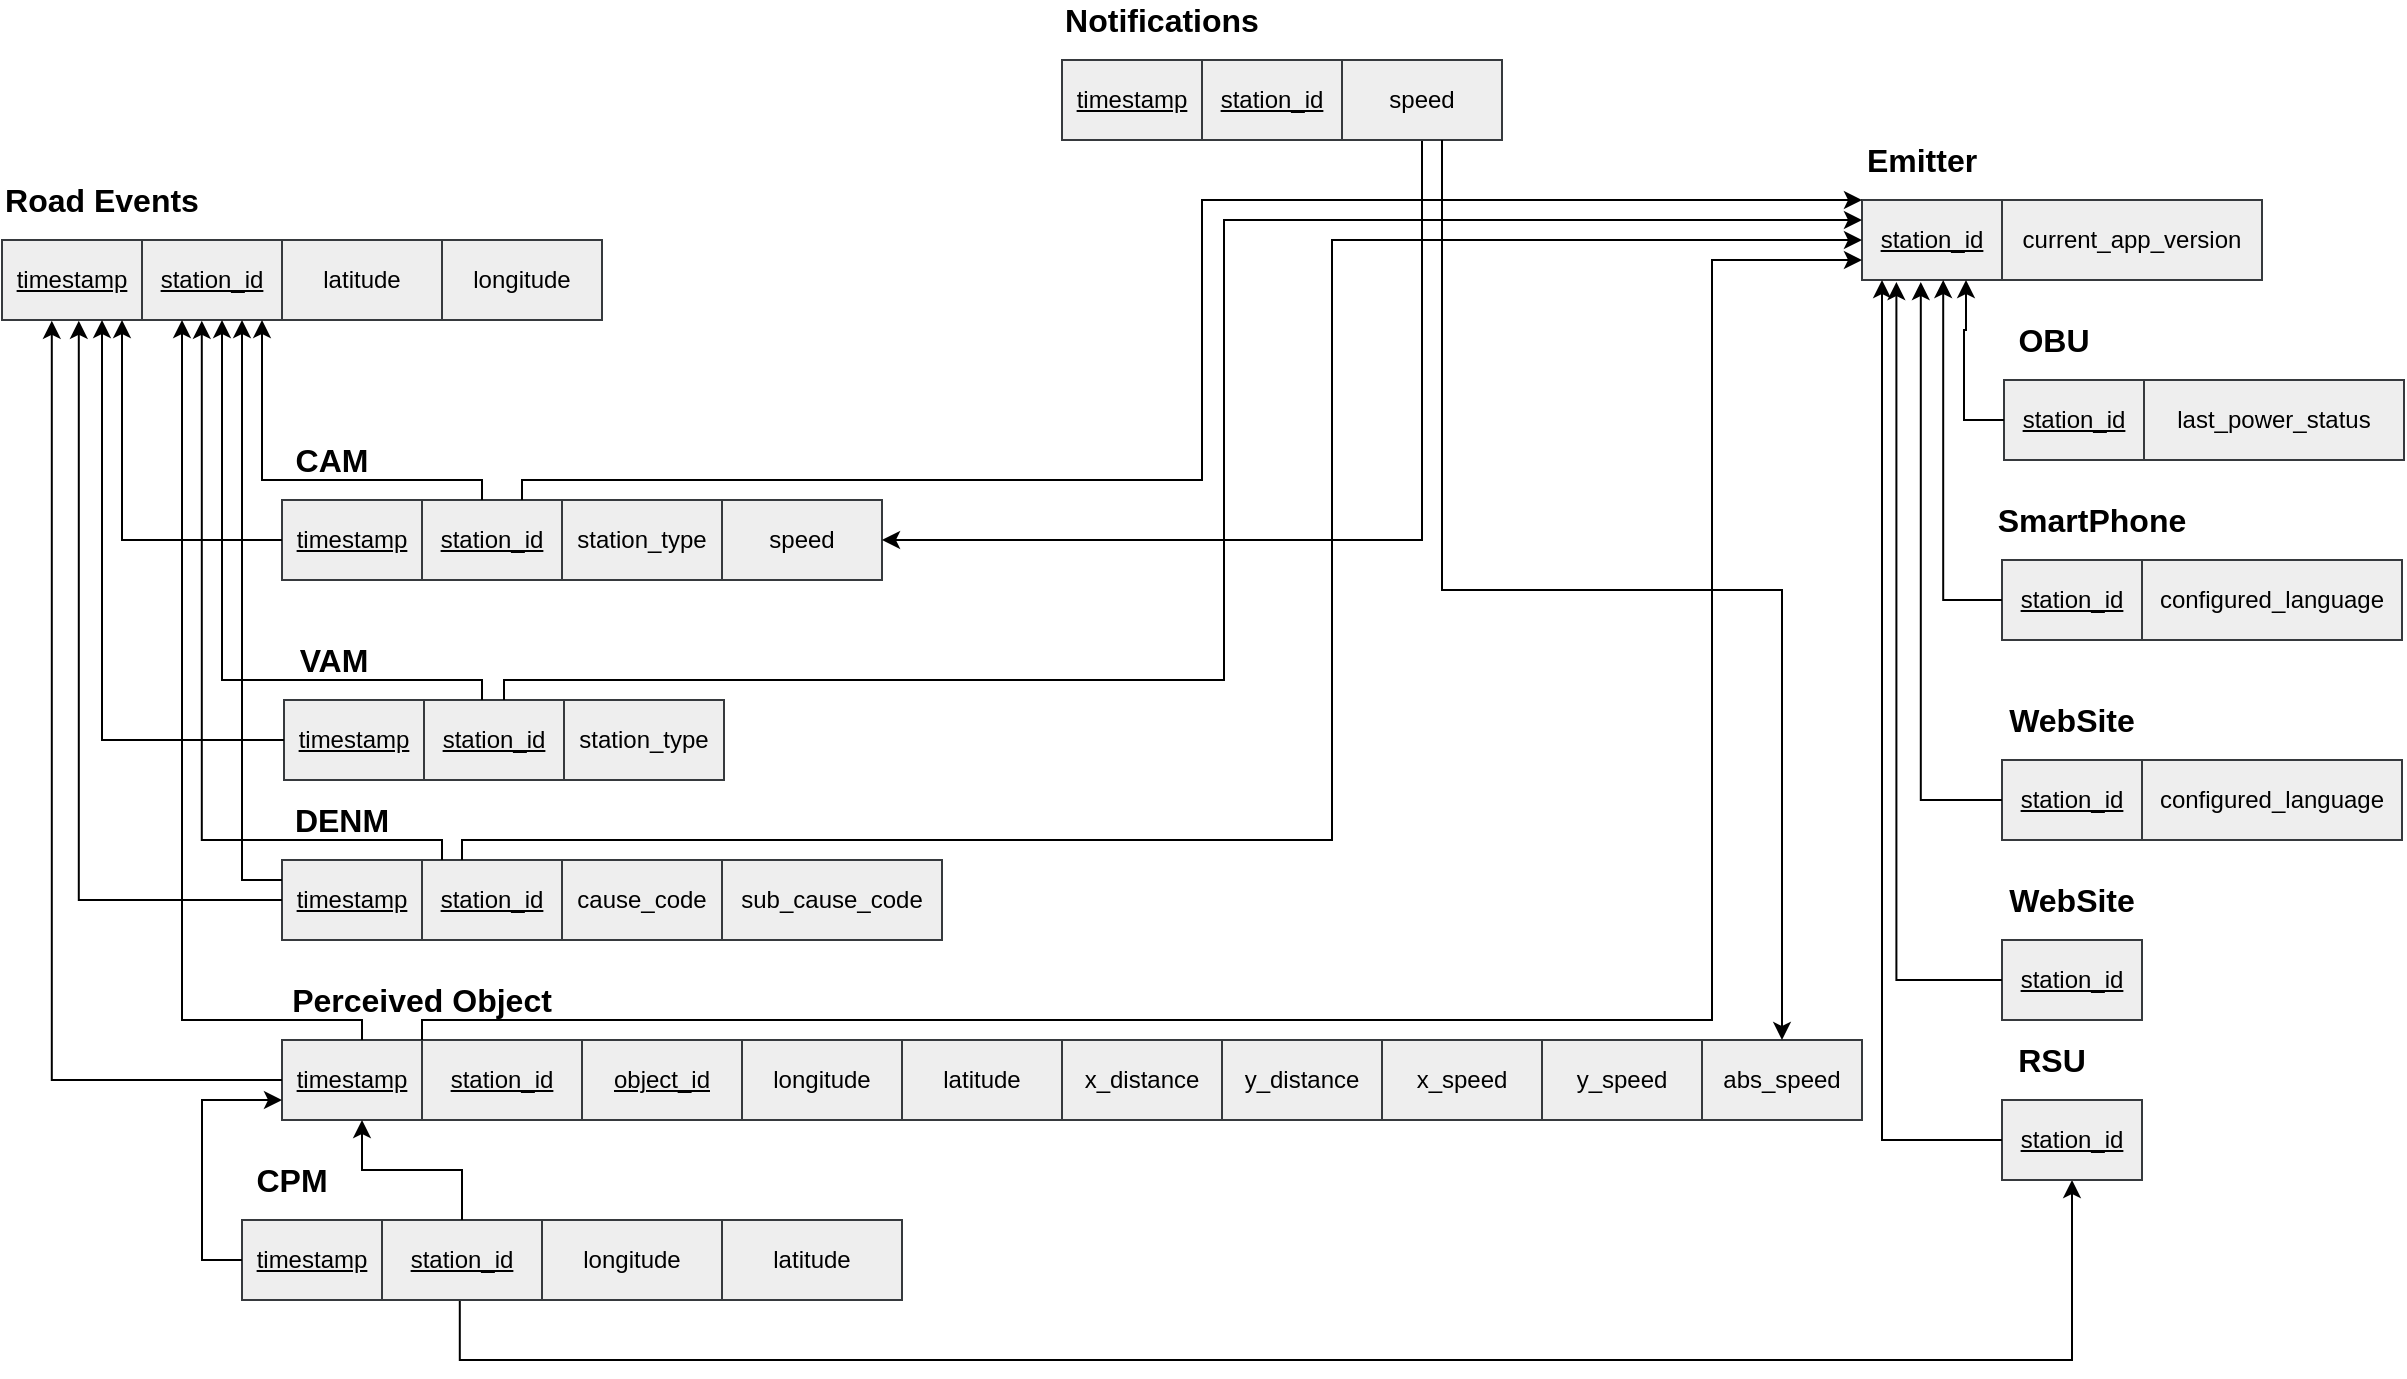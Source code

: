 <mxfile version="14.6.6" type="device"><diagram id="kqrPv_yDNmYcwUpfh7iH" name="Page-1"><mxGraphModel dx="1730" dy="913" grid="1" gridSize="10" guides="1" tooltips="1" connect="1" arrows="1" fold="1" page="1" pageScale="1" pageWidth="827" pageHeight="1169" math="0" shadow="0"><root><mxCell id="0"/><mxCell id="1" parent="0"/><mxCell id="LQhwVFGZXjjBHXmuentA-1" value="" style="shape=table;html=1;whiteSpace=wrap;startSize=0;container=1;collapsible=0;childLayout=tableLayout;fillColor=#eeeeee;strokeColor=#36393d;" vertex="1" parent="1"><mxGeometry x="520" y="280" width="300" height="40" as="geometry"/></mxCell><mxCell id="LQhwVFGZXjjBHXmuentA-2" value="" style="shape=partialRectangle;html=1;whiteSpace=wrap;collapsible=0;dropTarget=0;pointerEvents=0;fillColor=none;top=0;left=0;bottom=0;right=0;points=[[0,0.5],[1,0.5]];portConstraint=eastwest;" vertex="1" parent="LQhwVFGZXjjBHXmuentA-1"><mxGeometry width="300" height="40" as="geometry"/></mxCell><mxCell id="LQhwVFGZXjjBHXmuentA-3" value="&lt;u&gt;timestamp&lt;/u&gt;" style="shape=partialRectangle;html=1;whiteSpace=wrap;connectable=0;fillColor=none;top=0;left=0;bottom=0;right=0;overflow=hidden;" vertex="1" parent="LQhwVFGZXjjBHXmuentA-2"><mxGeometry width="70" height="40" as="geometry"/></mxCell><mxCell id="LQhwVFGZXjjBHXmuentA-93" value="&lt;u&gt;station_id&lt;/u&gt;" style="shape=partialRectangle;html=1;whiteSpace=wrap;connectable=0;fillColor=none;top=0;left=0;bottom=0;right=0;overflow=hidden;" vertex="1" parent="LQhwVFGZXjjBHXmuentA-2"><mxGeometry x="70" width="70" height="40" as="geometry"/></mxCell><mxCell id="LQhwVFGZXjjBHXmuentA-4" value="latitude" style="shape=partialRectangle;html=1;whiteSpace=wrap;connectable=0;fillColor=none;top=0;left=0;bottom=0;right=0;overflow=hidden;" vertex="1" parent="LQhwVFGZXjjBHXmuentA-2"><mxGeometry x="140" width="80" height="40" as="geometry"/></mxCell><mxCell id="LQhwVFGZXjjBHXmuentA-9" value="longitude" style="shape=partialRectangle;html=1;whiteSpace=wrap;connectable=0;fillColor=none;top=0;left=0;bottom=0;right=0;overflow=hidden;" vertex="1" parent="LQhwVFGZXjjBHXmuentA-2"><mxGeometry x="220" width="80" height="40" as="geometry"/></mxCell><mxCell id="LQhwVFGZXjjBHXmuentA-5" value="&lt;span style=&quot;font-size: 16px&quot;&gt;&lt;b&gt;Road Events&lt;/b&gt;&lt;/span&gt;" style="text;html=1;strokeColor=none;fillColor=none;align=center;verticalAlign=middle;whiteSpace=wrap;rounded=0;" vertex="1" parent="1"><mxGeometry x="520" y="250" width="100" height="20" as="geometry"/></mxCell><mxCell id="LQhwVFGZXjjBHXmuentA-10" value="" style="shape=table;html=1;whiteSpace=wrap;startSize=0;container=1;collapsible=0;childLayout=tableLayout;fillColor=#eeeeee;strokeColor=#36393d;" vertex="1" parent="1"><mxGeometry x="660" y="410" width="300" height="40" as="geometry"/></mxCell><mxCell id="LQhwVFGZXjjBHXmuentA-11" value="" style="shape=partialRectangle;html=1;whiteSpace=wrap;collapsible=0;dropTarget=0;pointerEvents=0;fillColor=none;top=0;left=0;bottom=0;right=0;points=[[0,0.5],[1,0.5]];portConstraint=eastwest;" vertex="1" parent="LQhwVFGZXjjBHXmuentA-10"><mxGeometry width="300" height="40" as="geometry"/></mxCell><mxCell id="LQhwVFGZXjjBHXmuentA-12" value="&lt;u&gt;timestamp&lt;/u&gt;" style="shape=partialRectangle;html=1;whiteSpace=wrap;connectable=0;fillColor=none;top=0;left=0;bottom=0;right=0;overflow=hidden;" vertex="1" parent="LQhwVFGZXjjBHXmuentA-11"><mxGeometry width="70" height="40" as="geometry"/></mxCell><mxCell id="LQhwVFGZXjjBHXmuentA-106" value="&lt;u&gt;station_id&lt;/u&gt;" style="shape=partialRectangle;html=1;whiteSpace=wrap;connectable=0;fillColor=none;top=0;left=0;bottom=0;right=0;overflow=hidden;" vertex="1" parent="LQhwVFGZXjjBHXmuentA-11"><mxGeometry x="70" width="70" height="40" as="geometry"/></mxCell><mxCell id="LQhwVFGZXjjBHXmuentA-13" value="station_type" style="shape=partialRectangle;html=1;whiteSpace=wrap;connectable=0;fillColor=none;top=0;left=0;bottom=0;right=0;overflow=hidden;" vertex="1" parent="LQhwVFGZXjjBHXmuentA-11"><mxGeometry x="140" width="80" height="40" as="geometry"/></mxCell><mxCell id="LQhwVFGZXjjBHXmuentA-129" value="speed" style="shape=partialRectangle;html=1;whiteSpace=wrap;connectable=0;fillColor=none;top=0;left=0;bottom=0;right=0;overflow=hidden;" vertex="1" parent="LQhwVFGZXjjBHXmuentA-11"><mxGeometry x="220" width="80" height="40" as="geometry"/></mxCell><mxCell id="LQhwVFGZXjjBHXmuentA-15" value="&lt;span style=&quot;font-size: 16px&quot;&gt;&lt;b&gt;CAM&lt;/b&gt;&lt;/span&gt;" style="text;html=1;strokeColor=none;fillColor=none;align=center;verticalAlign=middle;whiteSpace=wrap;rounded=0;" vertex="1" parent="1"><mxGeometry x="660" y="380" width="50" height="20" as="geometry"/></mxCell><mxCell id="LQhwVFGZXjjBHXmuentA-16" value="" style="shape=table;html=1;whiteSpace=wrap;startSize=0;container=1;collapsible=0;childLayout=tableLayout;fillColor=#eeeeee;strokeColor=#36393d;" vertex="1" parent="1"><mxGeometry x="661" y="510" width="220" height="40" as="geometry"/></mxCell><mxCell id="LQhwVFGZXjjBHXmuentA-17" value="" style="shape=partialRectangle;html=1;whiteSpace=wrap;collapsible=0;dropTarget=0;pointerEvents=0;fillColor=none;top=0;left=0;bottom=0;right=0;points=[[0,0.5],[1,0.5]];portConstraint=eastwest;" vertex="1" parent="LQhwVFGZXjjBHXmuentA-16"><mxGeometry width="220" height="40" as="geometry"/></mxCell><mxCell id="LQhwVFGZXjjBHXmuentA-18" value="&lt;u&gt;timestamp&lt;/u&gt;" style="shape=partialRectangle;html=1;whiteSpace=wrap;connectable=0;fillColor=none;top=0;left=0;bottom=0;right=0;overflow=hidden;" vertex="1" parent="LQhwVFGZXjjBHXmuentA-17"><mxGeometry width="70" height="40" as="geometry"/></mxCell><mxCell id="LQhwVFGZXjjBHXmuentA-119" value="&lt;u&gt;station_id&lt;/u&gt;" style="shape=partialRectangle;html=1;whiteSpace=wrap;connectable=0;fillColor=none;top=0;left=0;bottom=0;right=0;overflow=hidden;" vertex="1" parent="LQhwVFGZXjjBHXmuentA-17"><mxGeometry x="70" width="70" height="40" as="geometry"/></mxCell><mxCell id="LQhwVFGZXjjBHXmuentA-19" value="station_type" style="shape=partialRectangle;html=1;whiteSpace=wrap;connectable=0;fillColor=none;top=0;left=0;bottom=0;right=0;overflow=hidden;" vertex="1" parent="LQhwVFGZXjjBHXmuentA-17"><mxGeometry x="140" width="80" height="40" as="geometry"/></mxCell><mxCell id="LQhwVFGZXjjBHXmuentA-20" value="&lt;span style=&quot;font-size: 16px&quot;&gt;&lt;b&gt;VAM&lt;/b&gt;&lt;/span&gt;" style="text;html=1;strokeColor=none;fillColor=none;align=center;verticalAlign=middle;whiteSpace=wrap;rounded=0;" vertex="1" parent="1"><mxGeometry x="661" y="480" width="50" height="20" as="geometry"/></mxCell><mxCell id="LQhwVFGZXjjBHXmuentA-21" value="" style="shape=table;html=1;whiteSpace=wrap;startSize=0;container=1;collapsible=0;childLayout=tableLayout;fillColor=#eeeeee;strokeColor=#36393d;" vertex="1" parent="1"><mxGeometry x="660" y="590" width="330" height="40" as="geometry"/></mxCell><mxCell id="LQhwVFGZXjjBHXmuentA-22" value="" style="shape=partialRectangle;html=1;whiteSpace=wrap;collapsible=0;dropTarget=0;pointerEvents=0;fillColor=none;top=0;left=0;bottom=0;right=0;points=[[0,0.5],[1,0.5]];portConstraint=eastwest;" vertex="1" parent="LQhwVFGZXjjBHXmuentA-21"><mxGeometry width="330" height="40" as="geometry"/></mxCell><mxCell id="LQhwVFGZXjjBHXmuentA-23" value="&lt;u&gt;timestamp&lt;/u&gt;" style="shape=partialRectangle;html=1;whiteSpace=wrap;connectable=0;fillColor=none;top=0;left=0;bottom=0;right=0;overflow=hidden;" vertex="1" parent="LQhwVFGZXjjBHXmuentA-22"><mxGeometry width="70" height="40" as="geometry"/></mxCell><mxCell id="LQhwVFGZXjjBHXmuentA-107" value="&lt;u&gt;station_id&lt;/u&gt;" style="shape=partialRectangle;html=1;whiteSpace=wrap;connectable=0;fillColor=none;top=0;left=0;bottom=0;right=0;overflow=hidden;" vertex="1" parent="LQhwVFGZXjjBHXmuentA-22"><mxGeometry x="70" width="70" height="40" as="geometry"/></mxCell><mxCell id="LQhwVFGZXjjBHXmuentA-24" value="cause_code" style="shape=partialRectangle;html=1;whiteSpace=wrap;connectable=0;fillColor=none;top=0;left=0;bottom=0;right=0;overflow=hidden;" vertex="1" parent="LQhwVFGZXjjBHXmuentA-22"><mxGeometry x="140" width="80" height="40" as="geometry"/></mxCell><mxCell id="LQhwVFGZXjjBHXmuentA-26" value="sub_cause_code" style="shape=partialRectangle;html=1;whiteSpace=wrap;connectable=0;fillColor=none;top=0;left=0;bottom=0;right=0;overflow=hidden;" vertex="1" parent="LQhwVFGZXjjBHXmuentA-22"><mxGeometry x="220" width="110" height="40" as="geometry"/></mxCell><mxCell id="LQhwVFGZXjjBHXmuentA-25" value="&lt;span style=&quot;font-size: 16px&quot;&gt;&lt;b&gt;DENM&lt;/b&gt;&lt;/span&gt;" style="text;html=1;strokeColor=none;fillColor=none;align=center;verticalAlign=middle;whiteSpace=wrap;rounded=0;" vertex="1" parent="1"><mxGeometry x="660" y="560" width="60" height="20" as="geometry"/></mxCell><mxCell id="LQhwVFGZXjjBHXmuentA-27" value="" style="shape=table;html=1;whiteSpace=wrap;startSize=0;container=1;collapsible=0;childLayout=tableLayout;fillColor=#eeeeee;strokeColor=#36393d;" vertex="1" parent="1"><mxGeometry x="660" y="680" width="790" height="40" as="geometry"/></mxCell><mxCell id="LQhwVFGZXjjBHXmuentA-28" value="" style="shape=partialRectangle;html=1;whiteSpace=wrap;collapsible=0;dropTarget=0;pointerEvents=0;fillColor=none;top=0;left=0;bottom=0;right=0;points=[[0,0.5],[1,0.5]];portConstraint=eastwest;" vertex="1" parent="LQhwVFGZXjjBHXmuentA-27"><mxGeometry width="790" height="40" as="geometry"/></mxCell><mxCell id="LQhwVFGZXjjBHXmuentA-29" value="&lt;u&gt;timestamp&lt;/u&gt;" style="shape=partialRectangle;html=1;whiteSpace=wrap;connectable=0;fillColor=none;top=0;left=0;bottom=0;right=0;overflow=hidden;" vertex="1" parent="LQhwVFGZXjjBHXmuentA-28"><mxGeometry width="70" height="40" as="geometry"/></mxCell><mxCell id="LQhwVFGZXjjBHXmuentA-30" value="&lt;u&gt;station_id&lt;/u&gt;" style="shape=partialRectangle;html=1;whiteSpace=wrap;connectable=0;fillColor=none;top=0;left=0;bottom=0;right=0;overflow=hidden;" vertex="1" parent="LQhwVFGZXjjBHXmuentA-28"><mxGeometry x="70" width="80" height="40" as="geometry"/></mxCell><mxCell id="LQhwVFGZXjjBHXmuentA-92" value="&lt;u&gt;object_id&lt;/u&gt;" style="shape=partialRectangle;html=1;whiteSpace=wrap;connectable=0;fillColor=none;top=0;left=0;bottom=0;right=0;overflow=hidden;" vertex="1" parent="LQhwVFGZXjjBHXmuentA-28"><mxGeometry x="150" width="80" height="40" as="geometry"/></mxCell><mxCell id="LQhwVFGZXjjBHXmuentA-31" value="longitude" style="shape=partialRectangle;html=1;whiteSpace=wrap;connectable=0;fillColor=none;top=0;left=0;bottom=0;right=0;overflow=hidden;" vertex="1" parent="LQhwVFGZXjjBHXmuentA-28"><mxGeometry x="230" width="80" height="40" as="geometry"/></mxCell><mxCell id="LQhwVFGZXjjBHXmuentA-33" value="latitude" style="shape=partialRectangle;html=1;whiteSpace=wrap;connectable=0;fillColor=none;top=0;left=0;bottom=0;right=0;overflow=hidden;" vertex="1" parent="LQhwVFGZXjjBHXmuentA-28"><mxGeometry x="310" width="80" height="40" as="geometry"/></mxCell><mxCell id="LQhwVFGZXjjBHXmuentA-34" value="x_distance" style="shape=partialRectangle;html=1;whiteSpace=wrap;connectable=0;fillColor=none;top=0;left=0;bottom=0;right=0;overflow=hidden;" vertex="1" parent="LQhwVFGZXjjBHXmuentA-28"><mxGeometry x="390" width="80" height="40" as="geometry"/></mxCell><mxCell id="LQhwVFGZXjjBHXmuentA-35" value="y_distance" style="shape=partialRectangle;html=1;whiteSpace=wrap;connectable=0;fillColor=none;top=0;left=0;bottom=0;right=0;overflow=hidden;" vertex="1" parent="LQhwVFGZXjjBHXmuentA-28"><mxGeometry x="470" width="80" height="40" as="geometry"/></mxCell><mxCell id="LQhwVFGZXjjBHXmuentA-36" value="&lt;span&gt;x_speed&lt;/span&gt;" style="shape=partialRectangle;html=1;whiteSpace=wrap;connectable=0;fillColor=none;top=0;left=0;bottom=0;right=0;overflow=hidden;" vertex="1" parent="LQhwVFGZXjjBHXmuentA-28"><mxGeometry x="550" width="80" height="40" as="geometry"/></mxCell><mxCell id="LQhwVFGZXjjBHXmuentA-90" value="&lt;span&gt;y_speed&lt;/span&gt;" style="shape=partialRectangle;html=1;whiteSpace=wrap;connectable=0;fillColor=none;top=0;left=0;bottom=0;right=0;overflow=hidden;" vertex="1" parent="LQhwVFGZXjjBHXmuentA-28"><mxGeometry x="630" width="80" height="40" as="geometry"/></mxCell><mxCell id="LQhwVFGZXjjBHXmuentA-126" value="abs_speed" style="shape=partialRectangle;html=1;whiteSpace=wrap;connectable=0;fillColor=none;top=0;left=0;bottom=0;right=0;overflow=hidden;" vertex="1" parent="LQhwVFGZXjjBHXmuentA-28"><mxGeometry x="710" width="80" height="40" as="geometry"/></mxCell><mxCell id="LQhwVFGZXjjBHXmuentA-32" value="&lt;span style=&quot;font-size: 16px&quot;&gt;&lt;b&gt;Perceived Object&lt;/b&gt;&lt;/span&gt;" style="text;html=1;strokeColor=none;fillColor=none;align=center;verticalAlign=middle;whiteSpace=wrap;rounded=0;" vertex="1" parent="1"><mxGeometry x="660" y="650" width="140" height="20" as="geometry"/></mxCell><mxCell id="LQhwVFGZXjjBHXmuentA-104" style="edgeStyle=orthogonalEdgeStyle;rounded=0;orthogonalLoop=1;jettySize=auto;html=1;exitX=0.33;exitY=0.999;exitDx=0;exitDy=0;exitPerimeter=0;" edge="1" parent="1" source="LQhwVFGZXjjBHXmuentA-38" target="LQhwVFGZXjjBHXmuentA-100"><mxGeometry relative="1" as="geometry"><Array as="points"><mxPoint x="749" y="840"/><mxPoint x="1555" y="840"/></Array></mxGeometry></mxCell><mxCell id="LQhwVFGZXjjBHXmuentA-37" value="" style="shape=table;html=1;whiteSpace=wrap;startSize=0;container=1;collapsible=0;childLayout=tableLayout;fillColor=#eeeeee;strokeColor=#36393d;" vertex="1" parent="1"><mxGeometry x="640" y="770" width="330" height="40" as="geometry"/></mxCell><mxCell id="LQhwVFGZXjjBHXmuentA-38" value="" style="shape=partialRectangle;html=1;whiteSpace=wrap;collapsible=0;dropTarget=0;pointerEvents=0;fillColor=none;top=0;left=0;bottom=0;right=0;points=[[0,0.5],[1,0.5]];portConstraint=eastwest;" vertex="1" parent="LQhwVFGZXjjBHXmuentA-37"><mxGeometry width="330" height="40" as="geometry"/></mxCell><mxCell id="LQhwVFGZXjjBHXmuentA-39" value="&lt;u&gt;timestamp&lt;/u&gt;" style="shape=partialRectangle;html=1;whiteSpace=wrap;connectable=0;fillColor=none;top=0;left=0;bottom=0;right=0;overflow=hidden;" vertex="1" parent="LQhwVFGZXjjBHXmuentA-38"><mxGeometry width="70" height="40" as="geometry"/></mxCell><mxCell id="LQhwVFGZXjjBHXmuentA-40" value="&lt;u&gt;station_id&lt;/u&gt;" style="shape=partialRectangle;html=1;whiteSpace=wrap;connectable=0;fillColor=none;top=0;left=0;bottom=0;right=0;overflow=hidden;" vertex="1" parent="LQhwVFGZXjjBHXmuentA-38"><mxGeometry x="70" width="80" height="40" as="geometry"/></mxCell><mxCell id="LQhwVFGZXjjBHXmuentA-41" value="longitude" style="shape=partialRectangle;html=1;whiteSpace=wrap;connectable=0;fillColor=none;top=0;left=0;bottom=0;right=0;overflow=hidden;" vertex="1" parent="LQhwVFGZXjjBHXmuentA-38"><mxGeometry x="150" width="90" height="40" as="geometry"/></mxCell><mxCell id="LQhwVFGZXjjBHXmuentA-44" value="latitude" style="shape=partialRectangle;html=1;whiteSpace=wrap;connectable=0;fillColor=none;top=0;left=0;bottom=0;right=0;overflow=hidden;" vertex="1" parent="LQhwVFGZXjjBHXmuentA-38"><mxGeometry x="240" width="90" height="40" as="geometry"/></mxCell><mxCell id="LQhwVFGZXjjBHXmuentA-43" style="edgeStyle=orthogonalEdgeStyle;rounded=0;orthogonalLoop=1;jettySize=auto;html=1;exitX=1;exitY=0.5;exitDx=0;exitDy=0;" edge="1" parent="LQhwVFGZXjjBHXmuentA-37" source="LQhwVFGZXjjBHXmuentA-38" target="LQhwVFGZXjjBHXmuentA-38"><mxGeometry relative="1" as="geometry"/></mxCell><mxCell id="LQhwVFGZXjjBHXmuentA-42" value="&lt;span style=&quot;font-size: 16px&quot;&gt;&lt;b&gt;CPM&lt;/b&gt;&lt;/span&gt;" style="text;html=1;strokeColor=none;fillColor=none;align=center;verticalAlign=middle;whiteSpace=wrap;rounded=0;" vertex="1" parent="1"><mxGeometry x="640" y="740" width="50" height="20" as="geometry"/></mxCell><mxCell id="LQhwVFGZXjjBHXmuentA-45" value="" style="shape=table;html=1;whiteSpace=wrap;startSize=0;container=1;collapsible=0;childLayout=tableLayout;fillColor=#eeeeee;strokeColor=#36393d;" vertex="1" parent="1"><mxGeometry x="1450" y="260" width="200" height="40" as="geometry"/></mxCell><mxCell id="LQhwVFGZXjjBHXmuentA-46" value="" style="shape=partialRectangle;html=1;whiteSpace=wrap;collapsible=0;dropTarget=0;pointerEvents=0;fillColor=none;top=0;left=0;bottom=0;right=0;points=[[0,0.5],[1,0.5]];portConstraint=eastwest;" vertex="1" parent="LQhwVFGZXjjBHXmuentA-45"><mxGeometry width="200" height="40" as="geometry"/></mxCell><mxCell id="LQhwVFGZXjjBHXmuentA-47" value="&lt;u&gt;station_id&lt;/u&gt;" style="shape=partialRectangle;html=1;whiteSpace=wrap;connectable=0;fillColor=none;top=0;left=0;bottom=0;right=0;overflow=hidden;" vertex="1" parent="LQhwVFGZXjjBHXmuentA-46"><mxGeometry width="70" height="40" as="geometry"/></mxCell><mxCell id="LQhwVFGZXjjBHXmuentA-48" value="current_app_version" style="shape=partialRectangle;html=1;whiteSpace=wrap;connectable=0;fillColor=none;top=0;left=0;bottom=0;right=0;overflow=hidden;" vertex="1" parent="LQhwVFGZXjjBHXmuentA-46"><mxGeometry x="70" width="130" height="40" as="geometry"/></mxCell><mxCell id="LQhwVFGZXjjBHXmuentA-49" value="&lt;span style=&quot;font-size: 16px&quot;&gt;&lt;b&gt;Emitter&lt;/b&gt;&lt;/span&gt;" style="text;html=1;strokeColor=none;fillColor=none;align=center;verticalAlign=middle;whiteSpace=wrap;rounded=0;" vertex="1" parent="1"><mxGeometry x="1450" y="230" width="60" height="20" as="geometry"/></mxCell><mxCell id="LQhwVFGZXjjBHXmuentA-50" value="" style="shape=table;html=1;whiteSpace=wrap;startSize=0;container=1;collapsible=0;childLayout=tableLayout;fillColor=#eeeeee;strokeColor=#36393d;" vertex="1" parent="1"><mxGeometry x="1521" y="350" width="200" height="40" as="geometry"/></mxCell><mxCell id="LQhwVFGZXjjBHXmuentA-51" value="" style="shape=partialRectangle;html=1;whiteSpace=wrap;collapsible=0;dropTarget=0;pointerEvents=0;fillColor=none;top=0;left=0;bottom=0;right=0;points=[[0,0.5],[1,0.5]];portConstraint=eastwest;" vertex="1" parent="LQhwVFGZXjjBHXmuentA-50"><mxGeometry width="200" height="40" as="geometry"/></mxCell><mxCell id="LQhwVFGZXjjBHXmuentA-52" value="&lt;u&gt;station_id&lt;/u&gt;" style="shape=partialRectangle;html=1;whiteSpace=wrap;connectable=0;fillColor=none;top=0;left=0;bottom=0;right=0;overflow=hidden;" vertex="1" parent="LQhwVFGZXjjBHXmuentA-51"><mxGeometry width="70" height="40" as="geometry"/></mxCell><mxCell id="LQhwVFGZXjjBHXmuentA-53" value="last_power_status" style="shape=partialRectangle;html=1;whiteSpace=wrap;connectable=0;fillColor=none;top=0;left=0;bottom=0;right=0;overflow=hidden;" vertex="1" parent="LQhwVFGZXjjBHXmuentA-51"><mxGeometry x="70" width="130" height="40" as="geometry"/></mxCell><mxCell id="LQhwVFGZXjjBHXmuentA-54" value="&lt;span style=&quot;font-size: 16px&quot;&gt;&lt;b&gt;OBU&lt;/b&gt;&lt;/span&gt;" style="text;html=1;strokeColor=none;fillColor=none;align=center;verticalAlign=middle;whiteSpace=wrap;rounded=0;" vertex="1" parent="1"><mxGeometry x="1521" y="320" width="50" height="20" as="geometry"/></mxCell><mxCell id="LQhwVFGZXjjBHXmuentA-55" value="" style="shape=table;html=1;whiteSpace=wrap;startSize=0;container=1;collapsible=0;childLayout=tableLayout;fillColor=#eeeeee;strokeColor=#36393d;" vertex="1" parent="1"><mxGeometry x="1520" y="440" width="200" height="40" as="geometry"/></mxCell><mxCell id="LQhwVFGZXjjBHXmuentA-56" value="" style="shape=partialRectangle;html=1;whiteSpace=wrap;collapsible=0;dropTarget=0;pointerEvents=0;fillColor=none;top=0;left=0;bottom=0;right=0;points=[[0,0.5],[1,0.5]];portConstraint=eastwest;" vertex="1" parent="LQhwVFGZXjjBHXmuentA-55"><mxGeometry width="200" height="40" as="geometry"/></mxCell><mxCell id="LQhwVFGZXjjBHXmuentA-57" value="&lt;u&gt;station_id&lt;/u&gt;" style="shape=partialRectangle;html=1;whiteSpace=wrap;connectable=0;fillColor=none;top=0;left=0;bottom=0;right=0;overflow=hidden;" vertex="1" parent="LQhwVFGZXjjBHXmuentA-56"><mxGeometry width="70" height="40" as="geometry"/></mxCell><mxCell id="LQhwVFGZXjjBHXmuentA-58" value="configured_language" style="shape=partialRectangle;html=1;whiteSpace=wrap;connectable=0;fillColor=none;top=0;left=0;bottom=0;right=0;overflow=hidden;" vertex="1" parent="LQhwVFGZXjjBHXmuentA-56"><mxGeometry x="70" width="130" height="40" as="geometry"/></mxCell><mxCell id="LQhwVFGZXjjBHXmuentA-59" value="&lt;span style=&quot;font-size: 16px&quot;&gt;&lt;b&gt;SmartPhone&lt;/b&gt;&lt;/span&gt;" style="text;html=1;strokeColor=none;fillColor=none;align=center;verticalAlign=middle;whiteSpace=wrap;rounded=0;" vertex="1" parent="1"><mxGeometry x="1520" y="410" width="90" height="20" as="geometry"/></mxCell><mxCell id="LQhwVFGZXjjBHXmuentA-60" value="" style="shape=table;html=1;whiteSpace=wrap;startSize=0;container=1;collapsible=0;childLayout=tableLayout;fillColor=#eeeeee;strokeColor=#36393d;" vertex="1" parent="1"><mxGeometry x="1520" y="540" width="200" height="40" as="geometry"/></mxCell><mxCell id="LQhwVFGZXjjBHXmuentA-61" value="" style="shape=partialRectangle;html=1;whiteSpace=wrap;collapsible=0;dropTarget=0;pointerEvents=0;fillColor=none;top=0;left=0;bottom=0;right=0;points=[[0,0.5],[1,0.5]];portConstraint=eastwest;" vertex="1" parent="LQhwVFGZXjjBHXmuentA-60"><mxGeometry width="200" height="40" as="geometry"/></mxCell><mxCell id="LQhwVFGZXjjBHXmuentA-62" value="&lt;u&gt;station_id&lt;/u&gt;" style="shape=partialRectangle;html=1;whiteSpace=wrap;connectable=0;fillColor=none;top=0;left=0;bottom=0;right=0;overflow=hidden;" vertex="1" parent="LQhwVFGZXjjBHXmuentA-61"><mxGeometry width="70" height="40" as="geometry"/></mxCell><mxCell id="LQhwVFGZXjjBHXmuentA-63" value="configured_language" style="shape=partialRectangle;html=1;whiteSpace=wrap;connectable=0;fillColor=none;top=0;left=0;bottom=0;right=0;overflow=hidden;" vertex="1" parent="LQhwVFGZXjjBHXmuentA-61"><mxGeometry x="70" width="130" height="40" as="geometry"/></mxCell><mxCell id="LQhwVFGZXjjBHXmuentA-64" value="&lt;span style=&quot;font-size: 16px&quot;&gt;&lt;b&gt;WebSite&lt;/b&gt;&lt;/span&gt;" style="text;html=1;strokeColor=none;fillColor=none;align=center;verticalAlign=middle;whiteSpace=wrap;rounded=0;" vertex="1" parent="1"><mxGeometry x="1520" y="510" width="70" height="20" as="geometry"/></mxCell><mxCell id="LQhwVFGZXjjBHXmuentA-65" value="" style="shape=table;html=1;whiteSpace=wrap;startSize=0;container=1;collapsible=0;childLayout=tableLayout;fillColor=#eeeeee;strokeColor=#36393d;" vertex="1" parent="1"><mxGeometry x="1520" y="630" width="70" height="40" as="geometry"/></mxCell><mxCell id="LQhwVFGZXjjBHXmuentA-66" value="" style="shape=partialRectangle;html=1;whiteSpace=wrap;collapsible=0;dropTarget=0;pointerEvents=0;fillColor=none;top=0;left=0;bottom=0;right=0;points=[[0,0.5],[1,0.5]];portConstraint=eastwest;" vertex="1" parent="LQhwVFGZXjjBHXmuentA-65"><mxGeometry width="70" height="40" as="geometry"/></mxCell><mxCell id="LQhwVFGZXjjBHXmuentA-67" value="&lt;u&gt;station_id&lt;/u&gt;" style="shape=partialRectangle;html=1;whiteSpace=wrap;connectable=0;fillColor=none;top=0;left=0;bottom=0;right=0;overflow=hidden;" vertex="1" parent="LQhwVFGZXjjBHXmuentA-66"><mxGeometry width="70" height="40" as="geometry"/></mxCell><mxCell id="LQhwVFGZXjjBHXmuentA-69" value="&lt;span style=&quot;font-size: 16px&quot;&gt;&lt;b&gt;WebSite&lt;/b&gt;&lt;/span&gt;" style="text;html=1;strokeColor=none;fillColor=none;align=center;verticalAlign=middle;whiteSpace=wrap;rounded=0;" vertex="1" parent="1"><mxGeometry x="1520" y="600" width="70" height="20" as="geometry"/></mxCell><mxCell id="LQhwVFGZXjjBHXmuentA-72" style="edgeStyle=orthogonalEdgeStyle;rounded=0;orthogonalLoop=1;jettySize=auto;html=1;exitX=0;exitY=0.5;exitDx=0;exitDy=0;entryX=0.128;entryY=1.01;entryDx=0;entryDy=0;entryPerimeter=0;" edge="1" parent="1" source="LQhwVFGZXjjBHXmuentA-22" target="LQhwVFGZXjjBHXmuentA-2"><mxGeometry relative="1" as="geometry"/></mxCell><mxCell id="LQhwVFGZXjjBHXmuentA-73" style="edgeStyle=orthogonalEdgeStyle;rounded=0;orthogonalLoop=1;jettySize=auto;html=1;exitX=0;exitY=0.5;exitDx=0;exitDy=0;entryX=0.083;entryY=1.01;entryDx=0;entryDy=0;entryPerimeter=0;" edge="1" parent="1" source="LQhwVFGZXjjBHXmuentA-28" target="LQhwVFGZXjjBHXmuentA-2"><mxGeometry relative="1" as="geometry"/></mxCell><mxCell id="LQhwVFGZXjjBHXmuentA-78" style="edgeStyle=orthogonalEdgeStyle;rounded=0;orthogonalLoop=1;jettySize=auto;html=1;exitX=0;exitY=0.5;exitDx=0;exitDy=0;entryX=0.203;entryY=1.001;entryDx=0;entryDy=0;entryPerimeter=0;" edge="1" parent="1" source="LQhwVFGZXjjBHXmuentA-56" target="LQhwVFGZXjjBHXmuentA-46"><mxGeometry relative="1" as="geometry"/></mxCell><mxCell id="LQhwVFGZXjjBHXmuentA-79" style="edgeStyle=orthogonalEdgeStyle;rounded=0;orthogonalLoop=1;jettySize=auto;html=1;exitX=0;exitY=0.5;exitDx=0;exitDy=0;entryX=0.147;entryY=1.025;entryDx=0;entryDy=0;entryPerimeter=0;" edge="1" parent="1" source="LQhwVFGZXjjBHXmuentA-61" target="LQhwVFGZXjjBHXmuentA-46"><mxGeometry relative="1" as="geometry"/></mxCell><mxCell id="LQhwVFGZXjjBHXmuentA-81" style="edgeStyle=orthogonalEdgeStyle;rounded=0;orthogonalLoop=1;jettySize=auto;html=1;exitX=0;exitY=0.5;exitDx=0;exitDy=0;entryX=0.26;entryY=1.001;entryDx=0;entryDy=0;entryPerimeter=0;" edge="1" parent="1" source="LQhwVFGZXjjBHXmuentA-51" target="LQhwVFGZXjjBHXmuentA-46"><mxGeometry relative="1" as="geometry"/></mxCell><mxCell id="LQhwVFGZXjjBHXmuentA-82" style="edgeStyle=orthogonalEdgeStyle;rounded=0;orthogonalLoop=1;jettySize=auto;html=1;exitX=0;exitY=0.5;exitDx=0;exitDy=0;entryX=0.086;entryY=1.025;entryDx=0;entryDy=0;entryPerimeter=0;" edge="1" parent="1" source="LQhwVFGZXjjBHXmuentA-66" target="LQhwVFGZXjjBHXmuentA-46"><mxGeometry relative="1" as="geometry"/></mxCell><mxCell id="LQhwVFGZXjjBHXmuentA-95" style="edgeStyle=orthogonalEdgeStyle;rounded=0;orthogonalLoop=1;jettySize=auto;html=1;exitX=0;exitY=0.5;exitDx=0;exitDy=0;" edge="1" parent="1" source="LQhwVFGZXjjBHXmuentA-11" target="LQhwVFGZXjjBHXmuentA-2"><mxGeometry relative="1" as="geometry"><Array as="points"><mxPoint x="580" y="430"/></Array></mxGeometry></mxCell><mxCell id="LQhwVFGZXjjBHXmuentA-97" style="edgeStyle=orthogonalEdgeStyle;rounded=0;orthogonalLoop=1;jettySize=auto;html=1;" edge="1" parent="1" source="LQhwVFGZXjjBHXmuentA-17" target="LQhwVFGZXjjBHXmuentA-2"><mxGeometry relative="1" as="geometry"><Array as="points"><mxPoint x="570" y="530"/></Array></mxGeometry></mxCell><mxCell id="LQhwVFGZXjjBHXmuentA-99" value="" style="shape=table;html=1;whiteSpace=wrap;startSize=0;container=1;collapsible=0;childLayout=tableLayout;fillColor=#eeeeee;strokeColor=#36393d;" vertex="1" parent="1"><mxGeometry x="1520" y="710" width="70" height="40" as="geometry"/></mxCell><mxCell id="LQhwVFGZXjjBHXmuentA-100" value="" style="shape=partialRectangle;html=1;whiteSpace=wrap;collapsible=0;dropTarget=0;pointerEvents=0;fillColor=none;top=0;left=0;bottom=0;right=0;points=[[0,0.5],[1,0.5]];portConstraint=eastwest;" vertex="1" parent="LQhwVFGZXjjBHXmuentA-99"><mxGeometry width="70" height="40" as="geometry"/></mxCell><mxCell id="LQhwVFGZXjjBHXmuentA-101" value="&lt;u&gt;station_id&lt;/u&gt;" style="shape=partialRectangle;html=1;whiteSpace=wrap;connectable=0;fillColor=none;top=0;left=0;bottom=0;right=0;overflow=hidden;" vertex="1" parent="LQhwVFGZXjjBHXmuentA-100"><mxGeometry width="70" height="40" as="geometry"/></mxCell><mxCell id="LQhwVFGZXjjBHXmuentA-102" value="&lt;span style=&quot;font-size: 16px&quot;&gt;&lt;b&gt;RSU&lt;/b&gt;&lt;/span&gt;" style="text;html=1;strokeColor=none;fillColor=none;align=center;verticalAlign=middle;whiteSpace=wrap;rounded=0;" vertex="1" parent="1"><mxGeometry x="1520" y="680" width="50" height="20" as="geometry"/></mxCell><mxCell id="LQhwVFGZXjjBHXmuentA-103" style="edgeStyle=orthogonalEdgeStyle;rounded=0;orthogonalLoop=1;jettySize=auto;html=1;" edge="1" parent="1" source="LQhwVFGZXjjBHXmuentA-100" target="LQhwVFGZXjjBHXmuentA-46"><mxGeometry relative="1" as="geometry"><Array as="points"><mxPoint x="1460" y="730"/></Array></mxGeometry></mxCell><mxCell id="LQhwVFGZXjjBHXmuentA-117" style="edgeStyle=orthogonalEdgeStyle;rounded=0;orthogonalLoop=1;jettySize=auto;html=1;" edge="1" parent="1" source="LQhwVFGZXjjBHXmuentA-38" target="LQhwVFGZXjjBHXmuentA-28"><mxGeometry relative="1" as="geometry"><Array as="points"><mxPoint x="620" y="790"/><mxPoint x="620" y="710"/></Array></mxGeometry></mxCell><mxCell id="LQhwVFGZXjjBHXmuentA-120" style="edgeStyle=orthogonalEdgeStyle;rounded=0;orthogonalLoop=1;jettySize=auto;html=1;" edge="1" parent="1" source="LQhwVFGZXjjBHXmuentA-38" target="LQhwVFGZXjjBHXmuentA-28"><mxGeometry relative="1" as="geometry"><Array as="points"><mxPoint x="750" y="745"/><mxPoint x="700" y="745"/></Array></mxGeometry></mxCell><mxCell id="LQhwVFGZXjjBHXmuentA-122" style="edgeStyle=orthogonalEdgeStyle;rounded=0;orthogonalLoop=1;jettySize=auto;html=1;" edge="1" parent="1" source="LQhwVFGZXjjBHXmuentA-28" target="LQhwVFGZXjjBHXmuentA-46"><mxGeometry relative="1" as="geometry"><Array as="points"><mxPoint x="730" y="670"/><mxPoint x="1375" y="670"/><mxPoint x="1375" y="290"/></Array></mxGeometry></mxCell><mxCell id="LQhwVFGZXjjBHXmuentA-123" style="edgeStyle=orthogonalEdgeStyle;rounded=0;orthogonalLoop=1;jettySize=auto;html=1;" edge="1" parent="1" source="LQhwVFGZXjjBHXmuentA-22" target="LQhwVFGZXjjBHXmuentA-46"><mxGeometry relative="1" as="geometry"><Array as="points"><mxPoint x="750" y="580"/><mxPoint x="1185" y="580"/><mxPoint x="1185" y="280"/></Array></mxGeometry></mxCell><mxCell id="LQhwVFGZXjjBHXmuentA-124" style="edgeStyle=orthogonalEdgeStyle;rounded=0;orthogonalLoop=1;jettySize=auto;html=1;" edge="1" parent="1" source="LQhwVFGZXjjBHXmuentA-17" target="LQhwVFGZXjjBHXmuentA-46"><mxGeometry relative="1" as="geometry"><Array as="points"><mxPoint x="771" y="500"/><mxPoint x="1131" y="500"/><mxPoint x="1131" y="270"/></Array></mxGeometry></mxCell><mxCell id="LQhwVFGZXjjBHXmuentA-125" style="edgeStyle=orthogonalEdgeStyle;rounded=0;orthogonalLoop=1;jettySize=auto;html=1;" edge="1" parent="1" source="LQhwVFGZXjjBHXmuentA-11" target="LQhwVFGZXjjBHXmuentA-46"><mxGeometry relative="1" as="geometry"><Array as="points"><mxPoint x="780" y="400"/><mxPoint x="1120" y="400"/><mxPoint x="1120" y="260"/></Array></mxGeometry></mxCell><mxCell id="LQhwVFGZXjjBHXmuentA-127" style="edgeStyle=orthogonalEdgeStyle;rounded=0;orthogonalLoop=1;jettySize=auto;html=1;" edge="1" parent="1" source="LQhwVFGZXjjBHXmuentA-22" target="LQhwVFGZXjjBHXmuentA-2"><mxGeometry relative="1" as="geometry"><Array as="points"><mxPoint x="640" y="600"/></Array></mxGeometry></mxCell><mxCell id="LQhwVFGZXjjBHXmuentA-128" style="edgeStyle=orthogonalEdgeStyle;rounded=0;orthogonalLoop=1;jettySize=auto;html=1;" edge="1" parent="1" source="LQhwVFGZXjjBHXmuentA-11" target="LQhwVFGZXjjBHXmuentA-2"><mxGeometry relative="1" as="geometry"><Array as="points"><mxPoint x="760" y="400"/><mxPoint x="650" y="400"/></Array></mxGeometry></mxCell><mxCell id="LQhwVFGZXjjBHXmuentA-130" style="edgeStyle=orthogonalEdgeStyle;rounded=0;orthogonalLoop=1;jettySize=auto;html=1;" edge="1" parent="1" source="LQhwVFGZXjjBHXmuentA-17" target="LQhwVFGZXjjBHXmuentA-2"><mxGeometry relative="1" as="geometry"><Array as="points"><mxPoint x="760" y="500"/><mxPoint x="630" y="500"/></Array></mxGeometry></mxCell><mxCell id="LQhwVFGZXjjBHXmuentA-131" style="edgeStyle=orthogonalEdgeStyle;rounded=0;orthogonalLoop=1;jettySize=auto;html=1;entryX=0.333;entryY=1.01;entryDx=0;entryDy=0;entryPerimeter=0;" edge="1" parent="1" source="LQhwVFGZXjjBHXmuentA-22" target="LQhwVFGZXjjBHXmuentA-2"><mxGeometry relative="1" as="geometry"><Array as="points"><mxPoint x="740" y="580"/><mxPoint x="620" y="580"/></Array></mxGeometry></mxCell><mxCell id="LQhwVFGZXjjBHXmuentA-132" style="edgeStyle=orthogonalEdgeStyle;rounded=0;orthogonalLoop=1;jettySize=auto;html=1;" edge="1" parent="1" source="LQhwVFGZXjjBHXmuentA-28" target="LQhwVFGZXjjBHXmuentA-2"><mxGeometry relative="1" as="geometry"><Array as="points"><mxPoint x="700" y="670"/><mxPoint x="610" y="670"/></Array></mxGeometry></mxCell><mxCell id="LQhwVFGZXjjBHXmuentA-141" style="edgeStyle=orthogonalEdgeStyle;rounded=0;orthogonalLoop=1;jettySize=auto;html=1;" edge="1" parent="1" source="LQhwVFGZXjjBHXmuentA-134" target="LQhwVFGZXjjBHXmuentA-11"><mxGeometry relative="1" as="geometry"><Array as="points"><mxPoint x="1230" y="430"/></Array></mxGeometry></mxCell><mxCell id="LQhwVFGZXjjBHXmuentA-134" value="" style="shape=table;html=1;whiteSpace=wrap;startSize=0;container=1;collapsible=0;childLayout=tableLayout;fillColor=#eeeeee;strokeColor=#36393d;" vertex="1" parent="1"><mxGeometry x="1050" y="190" width="220" height="40" as="geometry"/></mxCell><mxCell id="LQhwVFGZXjjBHXmuentA-135" value="" style="shape=partialRectangle;html=1;whiteSpace=wrap;collapsible=0;dropTarget=0;pointerEvents=0;fillColor=none;top=0;left=0;bottom=0;right=0;points=[[0,0.5],[1,0.5]];portConstraint=eastwest;" vertex="1" parent="LQhwVFGZXjjBHXmuentA-134"><mxGeometry width="220" height="40" as="geometry"/></mxCell><mxCell id="LQhwVFGZXjjBHXmuentA-136" value="&lt;u&gt;timestamp&lt;/u&gt;" style="shape=partialRectangle;html=1;whiteSpace=wrap;connectable=0;fillColor=none;top=0;left=0;bottom=0;right=0;overflow=hidden;" vertex="1" parent="LQhwVFGZXjjBHXmuentA-135"><mxGeometry width="70" height="40" as="geometry"/></mxCell><mxCell id="LQhwVFGZXjjBHXmuentA-137" value="&lt;u&gt;station_id&lt;/u&gt;" style="shape=partialRectangle;html=1;whiteSpace=wrap;connectable=0;fillColor=none;top=0;left=0;bottom=0;right=0;overflow=hidden;" vertex="1" parent="LQhwVFGZXjjBHXmuentA-135"><mxGeometry x="70" width="70" height="40" as="geometry"/></mxCell><mxCell id="LQhwVFGZXjjBHXmuentA-138" value="speed" style="shape=partialRectangle;html=1;whiteSpace=wrap;connectable=0;fillColor=none;top=0;left=0;bottom=0;right=0;overflow=hidden;" vertex="1" parent="LQhwVFGZXjjBHXmuentA-135"><mxGeometry x="140" width="80" height="40" as="geometry"/></mxCell><mxCell id="LQhwVFGZXjjBHXmuentA-140" value="&lt;span style=&quot;font-size: 16px&quot;&gt;&lt;b&gt;Notifications&lt;/b&gt;&lt;/span&gt;" style="text;html=1;strokeColor=none;fillColor=none;align=center;verticalAlign=middle;whiteSpace=wrap;rounded=0;" vertex="1" parent="1"><mxGeometry x="1050" y="160" width="100" height="20" as="geometry"/></mxCell><mxCell id="LQhwVFGZXjjBHXmuentA-142" style="edgeStyle=orthogonalEdgeStyle;rounded=0;orthogonalLoop=1;jettySize=auto;html=1;" edge="1" parent="1" source="LQhwVFGZXjjBHXmuentA-135" target="LQhwVFGZXjjBHXmuentA-28"><mxGeometry relative="1" as="geometry"><Array as="points"><mxPoint x="1240" y="455"/><mxPoint x="1410" y="455"/></Array></mxGeometry></mxCell></root></mxGraphModel></diagram></mxfile>